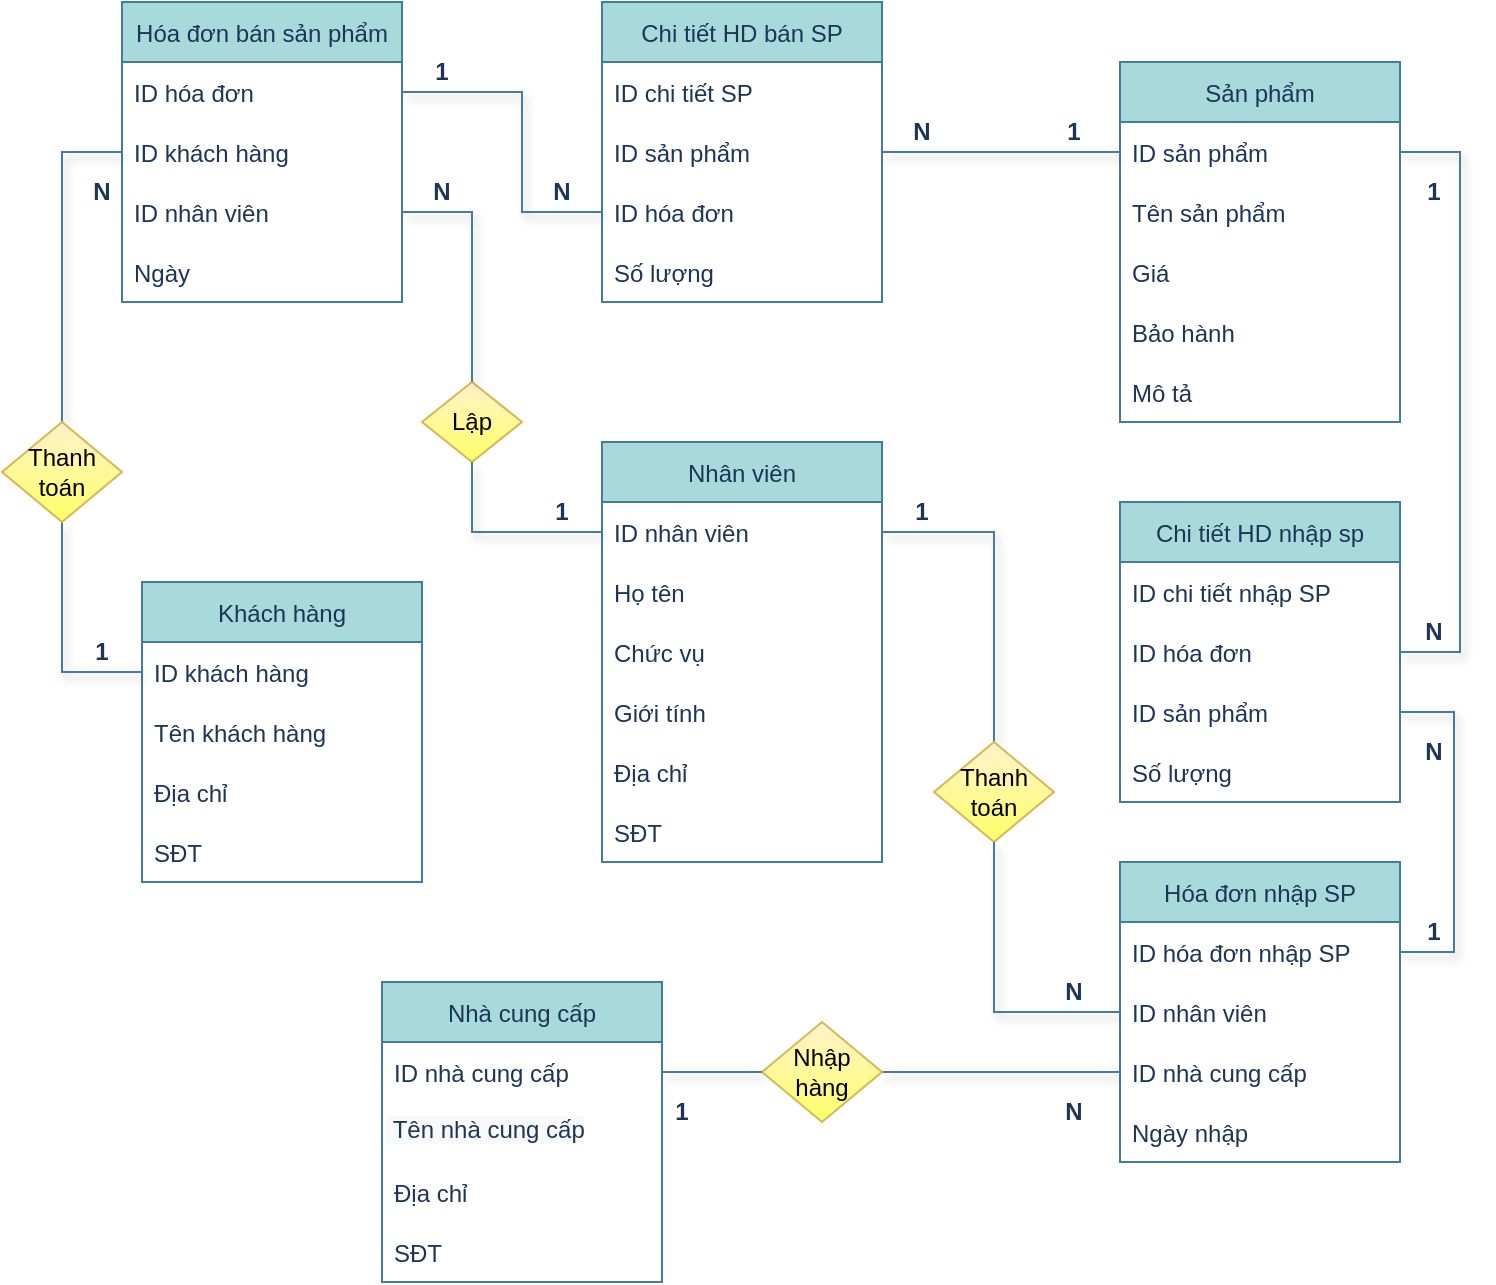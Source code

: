 <mxfile version="16.2.4" type="github">
  <diagram id="dGMib69D_cBfETXL7jhn" name="Page-1">
    <mxGraphModel dx="1038" dy="513" grid="1" gridSize="10" guides="1" tooltips="1" connect="1" arrows="1" fold="1" page="1" pageScale="1" pageWidth="827" pageHeight="1169" background="#FFFFFF" math="0" shadow="0">
      <root>
        <mxCell id="0" />
        <mxCell id="1" parent="0" />
        <mxCell id="uv5CzfROaBmRkuvhpo79-32" value="Hóa đơn bán sản phẩm" style="swimlane;fontStyle=0;childLayout=stackLayout;horizontal=1;startSize=30;horizontalStack=0;resizeParent=1;resizeParentMax=0;resizeLast=0;collapsible=1;marginBottom=0;fillColor=#A8DADC;strokeColor=#457B9D;fontColor=#1D3557;" parent="1" vertex="1">
          <mxGeometry x="94" y="20" width="140" height="150" as="geometry">
            <mxRectangle x="40" y="40" width="140" height="30" as="alternateBounds" />
          </mxGeometry>
        </mxCell>
        <mxCell id="uv5CzfROaBmRkuvhpo79-33" value="ID hóa đơn" style="text;strokeColor=none;fillColor=none;align=left;verticalAlign=middle;spacingLeft=4;spacingRight=4;overflow=hidden;points=[[0,0.5],[1,0.5]];portConstraint=eastwest;rotatable=0;fontColor=#1D3557;" parent="uv5CzfROaBmRkuvhpo79-32" vertex="1">
          <mxGeometry y="30" width="140" height="30" as="geometry" />
        </mxCell>
        <mxCell id="uv5CzfROaBmRkuvhpo79-35" value="ID khách hàng" style="text;strokeColor=none;fillColor=none;align=left;verticalAlign=middle;spacingLeft=4;spacingRight=4;overflow=hidden;points=[[0,0.5],[1,0.5]];portConstraint=eastwest;rotatable=0;fontColor=#1D3557;" parent="uv5CzfROaBmRkuvhpo79-32" vertex="1">
          <mxGeometry y="60" width="140" height="30" as="geometry" />
        </mxCell>
        <mxCell id="uv5CzfROaBmRkuvhpo79-34" value="ID nhân viên" style="text;strokeColor=none;fillColor=none;align=left;verticalAlign=middle;spacingLeft=4;spacingRight=4;overflow=hidden;points=[[0,0.5],[1,0.5]];portConstraint=eastwest;rotatable=0;fontColor=#1D3557;" parent="uv5CzfROaBmRkuvhpo79-32" vertex="1">
          <mxGeometry y="90" width="140" height="30" as="geometry" />
        </mxCell>
        <mxCell id="uv5CzfROaBmRkuvhpo79-85" value="Ngày" style="text;strokeColor=none;fillColor=none;align=left;verticalAlign=middle;spacingLeft=4;spacingRight=4;overflow=hidden;points=[[0,0.5],[1,0.5]];portConstraint=eastwest;rotatable=0;fontColor=#1D3557;" parent="uv5CzfROaBmRkuvhpo79-32" vertex="1">
          <mxGeometry y="120" width="140" height="30" as="geometry" />
        </mxCell>
        <mxCell id="uv5CzfROaBmRkuvhpo79-40" value="Hóa đơn nhập SP" style="swimlane;fontStyle=0;childLayout=stackLayout;horizontal=1;startSize=30;horizontalStack=0;resizeParent=1;resizeParentMax=0;resizeLast=0;collapsible=1;marginBottom=0;fillColor=#A8DADC;strokeColor=#457B9D;fontColor=#1D3557;" parent="1" vertex="1">
          <mxGeometry x="593" y="450" width="140" height="150" as="geometry">
            <mxRectangle x="610" y="600" width="170" height="30" as="alternateBounds" />
          </mxGeometry>
        </mxCell>
        <mxCell id="uv5CzfROaBmRkuvhpo79-41" value="ID hóa đơn nhập SP" style="text;strokeColor=none;fillColor=none;align=left;verticalAlign=middle;spacingLeft=4;spacingRight=4;overflow=hidden;points=[[0,0.5],[1,0.5]];portConstraint=eastwest;rotatable=0;fontColor=#1D3557;" parent="uv5CzfROaBmRkuvhpo79-40" vertex="1">
          <mxGeometry y="30" width="140" height="30" as="geometry" />
        </mxCell>
        <mxCell id="uv5CzfROaBmRkuvhpo79-42" value="ID nhân viên" style="text;strokeColor=none;fillColor=none;align=left;verticalAlign=middle;spacingLeft=4;spacingRight=4;overflow=hidden;points=[[0,0.5],[1,0.5]];portConstraint=eastwest;rotatable=0;fontColor=#1D3557;" parent="uv5CzfROaBmRkuvhpo79-40" vertex="1">
          <mxGeometry y="60" width="140" height="30" as="geometry" />
        </mxCell>
        <mxCell id="L0eSTbh8aa3jM8EI-2dH-5" value="ID nhà cung cấp" style="text;strokeColor=none;fillColor=none;align=left;verticalAlign=middle;spacingLeft=4;spacingRight=4;overflow=hidden;points=[[0,0.5],[1,0.5]];portConstraint=eastwest;rotatable=0;fontColor=#1D3557;" parent="uv5CzfROaBmRkuvhpo79-40" vertex="1">
          <mxGeometry y="90" width="140" height="30" as="geometry" />
        </mxCell>
        <mxCell id="uv5CzfROaBmRkuvhpo79-43" value="Ngày nhập" style="text;strokeColor=none;fillColor=none;align=left;verticalAlign=middle;spacingLeft=4;spacingRight=4;overflow=hidden;points=[[0,0.5],[1,0.5]];portConstraint=eastwest;rotatable=0;fontColor=#1D3557;" parent="uv5CzfROaBmRkuvhpo79-40" vertex="1">
          <mxGeometry y="120" width="140" height="30" as="geometry" />
        </mxCell>
        <mxCell id="uv5CzfROaBmRkuvhpo79-44" value="Chi tiết HD bán SP" style="swimlane;fontStyle=0;childLayout=stackLayout;horizontal=1;startSize=30;horizontalStack=0;resizeParent=1;resizeParentMax=0;resizeLast=0;collapsible=1;marginBottom=0;fillColor=#A8DADC;strokeColor=#457B9D;fontColor=#1D3557;" parent="1" vertex="1">
          <mxGeometry x="334" y="20" width="140" height="150" as="geometry">
            <mxRectangle x="390" y="30" width="140" height="50" as="alternateBounds" />
          </mxGeometry>
        </mxCell>
        <mxCell id="uv5CzfROaBmRkuvhpo79-45" value="ID chi tiết SP" style="text;strokeColor=none;fillColor=none;align=left;verticalAlign=middle;spacingLeft=4;spacingRight=4;overflow=hidden;points=[[0,0.5],[1,0.5]];portConstraint=eastwest;rotatable=0;fontColor=#1D3557;" parent="uv5CzfROaBmRkuvhpo79-44" vertex="1">
          <mxGeometry y="30" width="140" height="30" as="geometry" />
        </mxCell>
        <mxCell id="uv5CzfROaBmRkuvhpo79-46" value="ID sản phẩm" style="text;strokeColor=none;fillColor=none;align=left;verticalAlign=middle;spacingLeft=4;spacingRight=4;overflow=hidden;points=[[0,0.5],[1,0.5]];portConstraint=eastwest;rotatable=0;fontColor=#1D3557;" parent="uv5CzfROaBmRkuvhpo79-44" vertex="1">
          <mxGeometry y="60" width="140" height="30" as="geometry" />
        </mxCell>
        <mxCell id="L0eSTbh8aa3jM8EI-2dH-1" value="ID hóa đơn" style="text;strokeColor=none;fillColor=none;align=left;verticalAlign=middle;spacingLeft=4;spacingRight=4;overflow=hidden;points=[[0,0.5],[1,0.5]];portConstraint=eastwest;rotatable=0;fontColor=#1D3557;" parent="uv5CzfROaBmRkuvhpo79-44" vertex="1">
          <mxGeometry y="90" width="140" height="30" as="geometry" />
        </mxCell>
        <mxCell id="uv5CzfROaBmRkuvhpo79-47" value="Số lượng" style="text;strokeColor=none;fillColor=none;align=left;verticalAlign=middle;spacingLeft=4;spacingRight=4;overflow=hidden;points=[[0,0.5],[1,0.5]];portConstraint=eastwest;rotatable=0;fontColor=#1D3557;" parent="uv5CzfROaBmRkuvhpo79-44" vertex="1">
          <mxGeometry y="120" width="140" height="30" as="geometry" />
        </mxCell>
        <mxCell id="uv5CzfROaBmRkuvhpo79-64" value="Nhân viên" style="swimlane;fontStyle=0;childLayout=stackLayout;horizontal=1;startSize=30;horizontalStack=0;resizeParent=1;resizeParentMax=0;resizeLast=0;collapsible=1;marginBottom=0;fillColor=#A8DADC;strokeColor=#457B9D;fontColor=#1D3557;" parent="1" vertex="1">
          <mxGeometry x="334" y="240" width="140" height="210" as="geometry">
            <mxRectangle x="50" y="910" width="90" height="30" as="alternateBounds" />
          </mxGeometry>
        </mxCell>
        <mxCell id="uv5CzfROaBmRkuvhpo79-65" value="ID nhân viên " style="text;strokeColor=none;fillColor=none;align=left;verticalAlign=middle;spacingLeft=4;spacingRight=4;overflow=hidden;points=[[0,0.5],[1,0.5]];portConstraint=eastwest;rotatable=0;fontColor=#1D3557;" parent="uv5CzfROaBmRkuvhpo79-64" vertex="1">
          <mxGeometry y="30" width="140" height="30" as="geometry" />
        </mxCell>
        <mxCell id="uv5CzfROaBmRkuvhpo79-89" value="Họ tên" style="text;strokeColor=none;fillColor=none;align=left;verticalAlign=middle;spacingLeft=4;spacingRight=4;overflow=hidden;points=[[0,0.5],[1,0.5]];portConstraint=eastwest;rotatable=0;fontColor=#1D3557;" parent="uv5CzfROaBmRkuvhpo79-64" vertex="1">
          <mxGeometry y="60" width="140" height="30" as="geometry" />
        </mxCell>
        <mxCell id="uv5CzfROaBmRkuvhpo79-87" value="Chức vụ" style="text;strokeColor=none;fillColor=none;align=left;verticalAlign=middle;spacingLeft=4;spacingRight=4;overflow=hidden;points=[[0,0.5],[1,0.5]];portConstraint=eastwest;rotatable=0;fontColor=#1D3557;" parent="uv5CzfROaBmRkuvhpo79-64" vertex="1">
          <mxGeometry y="90" width="140" height="30" as="geometry" />
        </mxCell>
        <mxCell id="uv5CzfROaBmRkuvhpo79-88" value="Giới tính" style="text;strokeColor=none;fillColor=none;align=left;verticalAlign=middle;spacingLeft=4;spacingRight=4;overflow=hidden;points=[[0,0.5],[1,0.5]];portConstraint=eastwest;rotatable=0;fontColor=#1D3557;" parent="uv5CzfROaBmRkuvhpo79-64" vertex="1">
          <mxGeometry y="120" width="140" height="30" as="geometry" />
        </mxCell>
        <mxCell id="uv5CzfROaBmRkuvhpo79-66" value="Địa chỉ" style="text;strokeColor=none;fillColor=none;align=left;verticalAlign=middle;spacingLeft=4;spacingRight=4;overflow=hidden;points=[[0,0.5],[1,0.5]];portConstraint=eastwest;rotatable=0;fontColor=#1D3557;" parent="uv5CzfROaBmRkuvhpo79-64" vertex="1">
          <mxGeometry y="150" width="140" height="30" as="geometry" />
        </mxCell>
        <mxCell id="uv5CzfROaBmRkuvhpo79-67" value="SĐT" style="text;strokeColor=none;fillColor=none;align=left;verticalAlign=middle;spacingLeft=4;spacingRight=4;overflow=hidden;points=[[0,0.5],[1,0.5]];portConstraint=eastwest;rotatable=0;fontColor=#1D3557;" parent="uv5CzfROaBmRkuvhpo79-64" vertex="1">
          <mxGeometry y="180" width="140" height="30" as="geometry" />
        </mxCell>
        <mxCell id="uv5CzfROaBmRkuvhpo79-90" value="Sản phẩm" style="swimlane;fontStyle=0;childLayout=stackLayout;horizontal=1;startSize=30;horizontalStack=0;resizeParent=1;resizeParentMax=0;resizeLast=0;collapsible=1;marginBottom=0;fillColor=#A8DADC;strokeColor=#457B9D;fontColor=#1D3557;" parent="1" vertex="1">
          <mxGeometry x="593" y="50" width="140" height="180" as="geometry">
            <mxRectangle x="460" y="350" width="90" height="30" as="alternateBounds" />
          </mxGeometry>
        </mxCell>
        <mxCell id="uv5CzfROaBmRkuvhpo79-91" value="ID sản phẩm" style="text;strokeColor=none;fillColor=none;align=left;verticalAlign=middle;spacingLeft=4;spacingRight=4;overflow=hidden;points=[[0,0.5],[1,0.5]];portConstraint=eastwest;rotatable=0;fontColor=#1D3557;" parent="uv5CzfROaBmRkuvhpo79-90" vertex="1">
          <mxGeometry y="30" width="140" height="30" as="geometry" />
        </mxCell>
        <mxCell id="uv5CzfROaBmRkuvhpo79-92" value="Tên sản phẩm   " style="text;strokeColor=none;fillColor=none;align=left;verticalAlign=middle;spacingLeft=4;spacingRight=4;overflow=hidden;points=[[0,0.5],[1,0.5]];portConstraint=eastwest;rotatable=0;fontColor=#1D3557;" parent="uv5CzfROaBmRkuvhpo79-90" vertex="1">
          <mxGeometry y="60" width="140" height="30" as="geometry" />
        </mxCell>
        <mxCell id="L0eSTbh8aa3jM8EI-2dH-3" value="Giá" style="text;strokeColor=none;fillColor=none;align=left;verticalAlign=middle;spacingLeft=4;spacingRight=4;overflow=hidden;points=[[0,0.5],[1,0.5]];portConstraint=eastwest;rotatable=0;fontColor=#1D3557;" parent="uv5CzfROaBmRkuvhpo79-90" vertex="1">
          <mxGeometry y="90" width="140" height="30" as="geometry" />
        </mxCell>
        <mxCell id="uv5CzfROaBmRkuvhpo79-93" value="Bảo hành" style="text;strokeColor=none;fillColor=none;align=left;verticalAlign=middle;spacingLeft=4;spacingRight=4;overflow=hidden;points=[[0,0.5],[1,0.5]];portConstraint=eastwest;rotatable=0;fontColor=#1D3557;" parent="uv5CzfROaBmRkuvhpo79-90" vertex="1">
          <mxGeometry y="120" width="140" height="30" as="geometry" />
        </mxCell>
        <mxCell id="L0eSTbh8aa3jM8EI-2dH-4" value="Mô tả" style="text;strokeColor=none;fillColor=none;align=left;verticalAlign=middle;spacingLeft=4;spacingRight=4;overflow=hidden;points=[[0,0.5],[1,0.5]];portConstraint=eastwest;rotatable=0;fontColor=#1D3557;" parent="uv5CzfROaBmRkuvhpo79-90" vertex="1">
          <mxGeometry y="150" width="140" height="30" as="geometry" />
        </mxCell>
        <mxCell id="uv5CzfROaBmRkuvhpo79-140" value="Khách hàng" style="swimlane;fontStyle=0;childLayout=stackLayout;horizontal=1;startSize=30;horizontalStack=0;resizeParent=1;resizeParentMax=0;resizeLast=0;collapsible=1;marginBottom=0;fillColor=#A8DADC;strokeColor=#457B9D;fontColor=#1D3557;" parent="1" vertex="1">
          <mxGeometry x="104" y="310" width="140" height="150" as="geometry">
            <mxRectangle x="210" y="305" width="100" height="30" as="alternateBounds" />
          </mxGeometry>
        </mxCell>
        <mxCell id="uv5CzfROaBmRkuvhpo79-141" value="ID khách hàng" style="text;strokeColor=none;fillColor=none;align=left;verticalAlign=middle;spacingLeft=4;spacingRight=4;overflow=hidden;points=[[0,0.5],[1,0.5]];portConstraint=eastwest;rotatable=0;startSize=30;fontColor=#1D3557;" parent="uv5CzfROaBmRkuvhpo79-140" vertex="1">
          <mxGeometry y="30" width="140" height="30" as="geometry" />
        </mxCell>
        <mxCell id="uv5CzfROaBmRkuvhpo79-144" value="Tên khách hàng" style="text;strokeColor=none;fillColor=none;align=left;verticalAlign=middle;spacingLeft=4;spacingRight=4;overflow=hidden;points=[[0,0.5],[1,0.5]];portConstraint=eastwest;rotatable=0;startSize=30;fontColor=#1D3557;" parent="uv5CzfROaBmRkuvhpo79-140" vertex="1">
          <mxGeometry y="60" width="140" height="30" as="geometry" />
        </mxCell>
        <mxCell id="uv5CzfROaBmRkuvhpo79-142" value="Địa chỉ" style="text;strokeColor=none;fillColor=none;align=left;verticalAlign=middle;spacingLeft=4;spacingRight=4;overflow=hidden;points=[[0,0.5],[1,0.5]];portConstraint=eastwest;rotatable=0;startSize=30;fontColor=#1D3557;" parent="uv5CzfROaBmRkuvhpo79-140" vertex="1">
          <mxGeometry y="90" width="140" height="30" as="geometry" />
        </mxCell>
        <mxCell id="uv5CzfROaBmRkuvhpo79-143" value="SĐT" style="text;strokeColor=none;fillColor=none;align=left;verticalAlign=middle;spacingLeft=4;spacingRight=4;overflow=hidden;points=[[0,0.5],[1,0.5]];portConstraint=eastwest;rotatable=0;startSize=30;fontColor=#1D3557;" parent="uv5CzfROaBmRkuvhpo79-140" vertex="1">
          <mxGeometry y="120" width="140" height="30" as="geometry" />
        </mxCell>
        <mxCell id="uv5CzfROaBmRkuvhpo79-146" value="Nhà cung cấp" style="swimlane;fontStyle=0;childLayout=stackLayout;horizontal=1;startSize=30;horizontalStack=0;resizeParent=1;resizeParentMax=0;resizeLast=0;collapsible=1;marginBottom=0;fillColor=#A8DADC;strokeColor=#457B9D;fontColor=#1D3557;" parent="1" vertex="1">
          <mxGeometry x="224" y="510" width="140" height="150" as="geometry">
            <mxRectangle x="570" y="40" width="110" height="30" as="alternateBounds" />
          </mxGeometry>
        </mxCell>
        <mxCell id="uv5CzfROaBmRkuvhpo79-147" value="ID nhà cung cấp" style="text;strokeColor=none;fillColor=none;align=left;verticalAlign=middle;spacingLeft=4;spacingRight=4;overflow=hidden;points=[[0,0.5],[1,0.5]];portConstraint=eastwest;rotatable=0;startSize=30;fontColor=#1D3557;" parent="uv5CzfROaBmRkuvhpo79-146" vertex="1">
          <mxGeometry y="30" width="140" height="30" as="geometry" />
        </mxCell>
        <mxCell id="L0eSTbh8aa3jM8EI-2dH-2" value="&lt;span style=&quot;color: rgb(29 , 53 , 87) ; font-family: &amp;#34;helvetica&amp;#34; ; font-size: 12px ; font-style: normal ; font-weight: 400 ; letter-spacing: normal ; text-align: left ; text-indent: 0px ; text-transform: none ; word-spacing: 0px ; background-color: rgb(248 , 249 , 250) ; display: inline ; float: none&quot;&gt;&amp;nbsp;Tên nhà cung cấp&lt;/span&gt;" style="text;whiteSpace=wrap;html=1;" parent="uv5CzfROaBmRkuvhpo79-146" vertex="1">
          <mxGeometry y="60" width="140" height="30" as="geometry" />
        </mxCell>
        <mxCell id="uv5CzfROaBmRkuvhpo79-148" value="Địa chỉ" style="text;strokeColor=none;fillColor=none;align=left;verticalAlign=middle;spacingLeft=4;spacingRight=4;overflow=hidden;points=[[0,0.5],[1,0.5]];portConstraint=eastwest;rotatable=0;startSize=30;fontColor=#1D3557;" parent="uv5CzfROaBmRkuvhpo79-146" vertex="1">
          <mxGeometry y="90" width="140" height="30" as="geometry" />
        </mxCell>
        <mxCell id="uv5CzfROaBmRkuvhpo79-149" value="SĐT" style="text;strokeColor=none;fillColor=none;align=left;verticalAlign=middle;spacingLeft=4;spacingRight=4;overflow=hidden;points=[[0,0.5],[1,0.5]];portConstraint=eastwest;rotatable=0;startSize=30;fontColor=#1D3557;" parent="uv5CzfROaBmRkuvhpo79-146" vertex="1">
          <mxGeometry y="120" width="140" height="30" as="geometry" />
        </mxCell>
        <mxCell id="pMQHemcvJotVO2MOoGLu-8" value="" style="endArrow=none;html=1;rounded=0;shadow=1;labelBackgroundColor=#F1FAEE;strokeColor=#457B9D;fontColor=#1D3557;entryX=0;entryY=0.5;entryDx=0;entryDy=0;exitX=0.5;exitY=0;exitDx=0;exitDy=0;" parent="1" source="pMQHemcvJotVO2MOoGLu-76" target="uv5CzfROaBmRkuvhpo79-35" edge="1">
          <mxGeometry width="50" height="50" relative="1" as="geometry">
            <mxPoint x="234" y="100" as="sourcePoint" />
            <mxPoint x="414" y="130" as="targetPoint" />
            <Array as="points">
              <mxPoint x="64" y="95" />
            </Array>
          </mxGeometry>
        </mxCell>
        <mxCell id="pMQHemcvJotVO2MOoGLu-9" value="" style="endArrow=none;html=1;rounded=0;shadow=1;entryX=0.5;entryY=1;entryDx=0;entryDy=0;labelBackgroundColor=#F1FAEE;strokeColor=#457B9D;fontColor=#1D3557;exitX=0;exitY=0.5;exitDx=0;exitDy=0;" parent="1" source="uv5CzfROaBmRkuvhpo79-141" target="pMQHemcvJotVO2MOoGLu-76" edge="1">
          <mxGeometry width="50" height="50" relative="1" as="geometry">
            <mxPoint x="204" y="95" as="sourcePoint" />
            <mxPoint x="534" y="45" as="targetPoint" />
            <Array as="points">
              <mxPoint x="64" y="355" />
            </Array>
          </mxGeometry>
        </mxCell>
        <mxCell id="pMQHemcvJotVO2MOoGLu-10" value="Lập" style="rhombus;whiteSpace=wrap;html=1;fillColor=#fff2cc;strokeColor=#d6b656;gradientColor=#FFFF66;" parent="1" vertex="1">
          <mxGeometry x="244" y="210" width="50" height="40" as="geometry" />
        </mxCell>
        <mxCell id="pMQHemcvJotVO2MOoGLu-11" value="" style="endArrow=none;html=1;rounded=0;shadow=1;exitX=0.5;exitY=0;exitDx=0;exitDy=0;labelBackgroundColor=#F1FAEE;strokeColor=#457B9D;fontColor=#1D3557;entryX=1;entryY=0.5;entryDx=0;entryDy=0;" parent="1" source="pMQHemcvJotVO2MOoGLu-10" target="uv5CzfROaBmRkuvhpo79-34" edge="1">
          <mxGeometry width="50" height="50" relative="1" as="geometry">
            <mxPoint x="404" y="310" as="sourcePoint" />
            <mxPoint x="104" y="410" as="targetPoint" />
            <Array as="points">
              <mxPoint x="269" y="125" />
            </Array>
          </mxGeometry>
        </mxCell>
        <mxCell id="pMQHemcvJotVO2MOoGLu-12" value="" style="endArrow=none;html=1;rounded=0;shadow=1;entryX=0.5;entryY=1;entryDx=0;entryDy=0;exitX=0;exitY=0.5;exitDx=0;exitDy=0;labelBackgroundColor=#F1FAEE;strokeColor=#457B9D;fontColor=#1D3557;" parent="1" source="uv5CzfROaBmRkuvhpo79-65" target="pMQHemcvJotVO2MOoGLu-10" edge="1">
          <mxGeometry width="50" height="50" relative="1" as="geometry">
            <mxPoint x="89" y="730" as="sourcePoint" />
            <mxPoint x="464" y="620" as="targetPoint" />
            <Array as="points">
              <mxPoint x="269" y="285" />
            </Array>
          </mxGeometry>
        </mxCell>
        <mxCell id="pMQHemcvJotVO2MOoGLu-22" value="" style="endArrow=none;html=1;rounded=0;shadow=1;startSize=50;labelBackgroundColor=#F1FAEE;strokeColor=#457B9D;fontColor=#1D3557;exitX=1;exitY=0.5;exitDx=0;exitDy=0;entryX=0;entryY=0.5;entryDx=0;entryDy=0;startArrow=none;" parent="1" source="L0eSTbh8aa3jM8EI-2dH-13" target="L0eSTbh8aa3jM8EI-2dH-5" edge="1">
          <mxGeometry width="50" height="50" relative="1" as="geometry">
            <mxPoint x="674" y="370" as="sourcePoint" />
            <mxPoint x="584" y="370" as="targetPoint" />
            <Array as="points" />
          </mxGeometry>
        </mxCell>
        <mxCell id="pMQHemcvJotVO2MOoGLu-39" value="" style="endArrow=none;html=1;rounded=0;shadow=1;labelBackgroundColor=#F1FAEE;strokeColor=#457B9D;fontColor=#1D3557;exitX=1;exitY=0.5;exitDx=0;exitDy=0;entryX=1;entryY=0.5;entryDx=0;entryDy=0;" parent="1" source="uv5CzfROaBmRkuvhpo79-41" target="L0eSTbh8aa3jM8EI-2dH-25" edge="1">
          <mxGeometry width="50" height="50" relative="1" as="geometry">
            <mxPoint x="503" y="545" as="sourcePoint" />
            <mxPoint x="443" y="230" as="targetPoint" />
            <Array as="points">
              <mxPoint x="760" y="495" />
              <mxPoint x="760" y="375" />
            </Array>
          </mxGeometry>
        </mxCell>
        <mxCell id="pMQHemcvJotVO2MOoGLu-76" value="Thanh toán" style="rhombus;whiteSpace=wrap;html=1;fillColor=#fff2cc;strokeColor=#d6b656;gradientColor=#FFFF66;" parent="1" vertex="1">
          <mxGeometry x="34" y="230" width="60" height="50" as="geometry" />
        </mxCell>
        <mxCell id="pMQHemcvJotVO2MOoGLu-105" value="1" style="text;html=1;strokeColor=none;fillColor=none;align=center;verticalAlign=middle;whiteSpace=wrap;rounded=0;fontColor=#1D3557;fontStyle=1" parent="1" vertex="1">
          <mxGeometry x="224" y="40" width="60" height="30" as="geometry" />
        </mxCell>
        <mxCell id="pMQHemcvJotVO2MOoGLu-106" value="N" style="text;html=1;strokeColor=none;fillColor=none;align=center;verticalAlign=middle;whiteSpace=wrap;rounded=0;fontColor=#1D3557;fontStyle=1" parent="1" vertex="1">
          <mxGeometry x="284" y="100" width="60" height="30" as="geometry" />
        </mxCell>
        <mxCell id="pMQHemcvJotVO2MOoGLu-1" value="" style="endArrow=none;html=1;rounded=0;entryX=0;entryY=0.5;entryDx=0;entryDy=0;exitX=1;exitY=0.5;exitDx=0;exitDy=0;shadow=1;labelBackgroundColor=#F1FAEE;strokeColor=#457B9D;fontColor=#1D3557;" parent="1" source="uv5CzfROaBmRkuvhpo79-33" target="L0eSTbh8aa3jM8EI-2dH-1" edge="1">
          <mxGeometry width="50" height="50" relative="1" as="geometry">
            <mxPoint x="404" y="150" as="sourcePoint" />
            <mxPoint x="184" y="187.5" as="targetPoint" />
            <Array as="points">
              <mxPoint x="294" y="65" />
              <mxPoint x="294" y="125" />
            </Array>
          </mxGeometry>
        </mxCell>
        <mxCell id="L0eSTbh8aa3jM8EI-2dH-10" value="" style="endArrow=none;html=1;rounded=0;entryX=0;entryY=0.5;entryDx=0;entryDy=0;exitX=1;exitY=0.5;exitDx=0;exitDy=0;shadow=1;labelBackgroundColor=#F1FAEE;strokeColor=#457B9D;fontColor=#1D3557;" parent="1" source="uv5CzfROaBmRkuvhpo79-46" target="uv5CzfROaBmRkuvhpo79-91" edge="1">
          <mxGeometry width="50" height="50" relative="1" as="geometry">
            <mxPoint x="414" y="125" as="sourcePoint" />
            <mxPoint x="524" y="165" as="targetPoint" />
            <Array as="points" />
          </mxGeometry>
        </mxCell>
        <mxCell id="L0eSTbh8aa3jM8EI-2dH-18" value="1" style="text;html=1;strokeColor=none;fillColor=none;align=center;verticalAlign=middle;whiteSpace=wrap;rounded=0;fontColor=#1D3557;fontStyle=1" parent="1" vertex="1">
          <mxGeometry x="540" y="70" width="60" height="30" as="geometry" />
        </mxCell>
        <mxCell id="L0eSTbh8aa3jM8EI-2dH-13" value="Nhập hàng" style="rhombus;whiteSpace=wrap;html=1;fillColor=#fff2cc;strokeColor=#d6b656;gradientColor=#FFFF66;" parent="1" vertex="1">
          <mxGeometry x="414" y="530" width="60" height="50" as="geometry" />
        </mxCell>
        <mxCell id="L0eSTbh8aa3jM8EI-2dH-22" value="" style="endArrow=none;html=1;rounded=0;shadow=1;startSize=50;labelBackgroundColor=#F1FAEE;strokeColor=#457B9D;fontColor=#1D3557;exitX=1;exitY=0.5;exitDx=0;exitDy=0;entryX=0;entryY=0.5;entryDx=0;entryDy=0;" parent="1" source="uv5CzfROaBmRkuvhpo79-147" target="L0eSTbh8aa3jM8EI-2dH-13" edge="1">
          <mxGeometry width="50" height="50" relative="1" as="geometry">
            <mxPoint x="564" y="515" as="sourcePoint" />
            <mxPoint x="564" y="385" as="targetPoint" />
            <Array as="points" />
          </mxGeometry>
        </mxCell>
        <mxCell id="L0eSTbh8aa3jM8EI-2dH-23" value="Chi tiết HD nhập sp" style="swimlane;fontStyle=0;childLayout=stackLayout;horizontal=1;startSize=30;horizontalStack=0;resizeParent=1;resizeParentMax=0;resizeLast=0;collapsible=1;marginBottom=0;fillColor=#A8DADC;strokeColor=#457B9D;fontColor=#1D3557;" parent="1" vertex="1">
          <mxGeometry x="593" y="270" width="140" height="150" as="geometry">
            <mxRectangle x="390" y="30" width="140" height="50" as="alternateBounds" />
          </mxGeometry>
        </mxCell>
        <mxCell id="L0eSTbh8aa3jM8EI-2dH-24" value="ID chi tiết nhập SP" style="text;strokeColor=none;fillColor=none;align=left;verticalAlign=middle;spacingLeft=4;spacingRight=4;overflow=hidden;points=[[0,0.5],[1,0.5]];portConstraint=eastwest;rotatable=0;fontColor=#1D3557;" parent="L0eSTbh8aa3jM8EI-2dH-23" vertex="1">
          <mxGeometry y="30" width="140" height="30" as="geometry" />
        </mxCell>
        <mxCell id="L0eSTbh8aa3jM8EI-2dH-26" value="ID hóa đơn" style="text;strokeColor=none;fillColor=none;align=left;verticalAlign=middle;spacingLeft=4;spacingRight=4;overflow=hidden;points=[[0,0.5],[1,0.5]];portConstraint=eastwest;rotatable=0;fontColor=#1D3557;" parent="L0eSTbh8aa3jM8EI-2dH-23" vertex="1">
          <mxGeometry y="60" width="140" height="30" as="geometry" />
        </mxCell>
        <mxCell id="L0eSTbh8aa3jM8EI-2dH-25" value="ID sản phẩm" style="text;strokeColor=none;fillColor=none;align=left;verticalAlign=middle;spacingLeft=4;spacingRight=4;overflow=hidden;points=[[0,0.5],[1,0.5]];portConstraint=eastwest;rotatable=0;fontColor=#1D3557;" parent="L0eSTbh8aa3jM8EI-2dH-23" vertex="1">
          <mxGeometry y="90" width="140" height="30" as="geometry" />
        </mxCell>
        <mxCell id="L0eSTbh8aa3jM8EI-2dH-27" value="Số lượng" style="text;strokeColor=none;fillColor=none;align=left;verticalAlign=middle;spacingLeft=4;spacingRight=4;overflow=hidden;points=[[0,0.5],[1,0.5]];portConstraint=eastwest;rotatable=0;fontColor=#1D3557;" parent="L0eSTbh8aa3jM8EI-2dH-23" vertex="1">
          <mxGeometry y="120" width="140" height="30" as="geometry" />
        </mxCell>
        <mxCell id="L0eSTbh8aa3jM8EI-2dH-28" value="" style="endArrow=none;html=1;rounded=0;shadow=1;labelBackgroundColor=#F1FAEE;strokeColor=#457B9D;fontColor=#1D3557;exitX=1;exitY=0.5;exitDx=0;exitDy=0;entryX=1;entryY=0.5;entryDx=0;entryDy=0;" parent="1" source="uv5CzfROaBmRkuvhpo79-91" edge="1" target="L0eSTbh8aa3jM8EI-2dH-26">
          <mxGeometry width="50" height="50" relative="1" as="geometry">
            <mxPoint x="603" y="535" as="sourcePoint" />
            <mxPoint x="733" y="370" as="targetPoint" />
            <Array as="points">
              <mxPoint x="763" y="95" />
              <mxPoint x="763" y="345" />
            </Array>
          </mxGeometry>
        </mxCell>
        <mxCell id="L0eSTbh8aa3jM8EI-2dH-32" value="1" style="text;html=1;strokeColor=none;fillColor=none;align=center;verticalAlign=middle;whiteSpace=wrap;rounded=0;fontColor=#1D3557;fontStyle=1" parent="1" vertex="1">
          <mxGeometry x="284" y="260" width="60" height="30" as="geometry" />
        </mxCell>
        <mxCell id="L0eSTbh8aa3jM8EI-2dH-34" value="N" style="text;html=1;strokeColor=none;fillColor=none;align=center;verticalAlign=middle;whiteSpace=wrap;rounded=0;fontColor=#1D3557;fontStyle=1" parent="1" vertex="1">
          <mxGeometry x="464" y="70" width="60" height="30" as="geometry" />
        </mxCell>
        <mxCell id="L0eSTbh8aa3jM8EI-2dH-35" value="N" style="text;html=1;strokeColor=none;fillColor=none;align=center;verticalAlign=middle;whiteSpace=wrap;rounded=0;fontColor=#1D3557;fontStyle=1" parent="1" vertex="1">
          <mxGeometry x="224" y="100" width="60" height="30" as="geometry" />
        </mxCell>
        <mxCell id="L0eSTbh8aa3jM8EI-2dH-37" value="1" style="text;html=1;strokeColor=none;fillColor=none;align=center;verticalAlign=middle;whiteSpace=wrap;rounded=0;fontColor=#1D3557;fontStyle=1" parent="1" vertex="1">
          <mxGeometry x="54" y="330" width="60" height="30" as="geometry" />
        </mxCell>
        <mxCell id="L0eSTbh8aa3jM8EI-2dH-38" value="N" style="text;html=1;strokeColor=none;fillColor=none;align=center;verticalAlign=middle;whiteSpace=wrap;rounded=0;fontColor=#1D3557;fontStyle=1" parent="1" vertex="1">
          <mxGeometry x="54" y="100" width="60" height="30" as="geometry" />
        </mxCell>
        <mxCell id="L0eSTbh8aa3jM8EI-2dH-40" value="1" style="text;html=1;strokeColor=none;fillColor=none;align=center;verticalAlign=middle;whiteSpace=wrap;rounded=0;fontColor=#1D3557;fontStyle=1" parent="1" vertex="1">
          <mxGeometry x="344" y="560" width="60" height="30" as="geometry" />
        </mxCell>
        <mxCell id="L0eSTbh8aa3jM8EI-2dH-41" value="N" style="text;html=1;strokeColor=none;fillColor=none;align=center;verticalAlign=middle;whiteSpace=wrap;rounded=0;fontColor=#1D3557;fontStyle=1" parent="1" vertex="1">
          <mxGeometry x="540" y="560" width="60" height="30" as="geometry" />
        </mxCell>
        <mxCell id="L0eSTbh8aa3jM8EI-2dH-43" value="N" style="text;html=1;strokeColor=none;fillColor=none;align=center;verticalAlign=middle;whiteSpace=wrap;rounded=0;fontColor=#1D3557;fontStyle=1" parent="1" vertex="1">
          <mxGeometry x="720" y="380" width="60" height="30" as="geometry" />
        </mxCell>
        <mxCell id="L0eSTbh8aa3jM8EI-2dH-44" value="1" style="text;html=1;strokeColor=none;fillColor=none;align=center;verticalAlign=middle;whiteSpace=wrap;rounded=0;fontColor=#1D3557;fontStyle=1" parent="1" vertex="1">
          <mxGeometry x="720" y="470" width="60" height="30" as="geometry" />
        </mxCell>
        <mxCell id="L0eSTbh8aa3jM8EI-2dH-45" value="1" style="text;html=1;strokeColor=none;fillColor=none;align=center;verticalAlign=middle;whiteSpace=wrap;rounded=0;fontColor=#1D3557;fontStyle=1" parent="1" vertex="1">
          <mxGeometry x="720" y="100" width="60" height="30" as="geometry" />
        </mxCell>
        <mxCell id="L0eSTbh8aa3jM8EI-2dH-46" value="N" style="text;html=1;strokeColor=none;fillColor=none;align=center;verticalAlign=middle;whiteSpace=wrap;rounded=0;fontColor=#1D3557;fontStyle=1" parent="1" vertex="1">
          <mxGeometry x="720" y="320" width="60" height="30" as="geometry" />
        </mxCell>
        <mxCell id="pzUQrpyIVAUl3M3D1erd-3" value="" style="endArrow=none;html=1;rounded=0;shadow=1;entryX=1;entryY=0.5;entryDx=0;entryDy=0;exitX=0.5;exitY=0;exitDx=0;exitDy=0;labelBackgroundColor=#F1FAEE;strokeColor=#457B9D;fontColor=#1D3557;startArrow=none;" edge="1" parent="1" source="pzUQrpyIVAUl3M3D1erd-4" target="uv5CzfROaBmRkuvhpo79-65">
          <mxGeometry width="50" height="50" relative="1" as="geometry">
            <mxPoint x="575" y="380" as="sourcePoint" />
            <mxPoint x="510" y="345" as="targetPoint" />
            <Array as="points">
              <mxPoint x="530" y="285" />
            </Array>
          </mxGeometry>
        </mxCell>
        <mxCell id="pzUQrpyIVAUl3M3D1erd-4" value="Thanh toán" style="rhombus;whiteSpace=wrap;html=1;fillColor=#fff2cc;strokeColor=#d6b656;gradientColor=#FFFF66;" vertex="1" parent="1">
          <mxGeometry x="500" y="390" width="60" height="50" as="geometry" />
        </mxCell>
        <mxCell id="pzUQrpyIVAUl3M3D1erd-5" value="" style="endArrow=none;html=1;rounded=0;shadow=1;entryX=0.5;entryY=1;entryDx=0;entryDy=0;exitX=0;exitY=0.5;exitDx=0;exitDy=0;labelBackgroundColor=#F1FAEE;strokeColor=#457B9D;fontColor=#1D3557;" edge="1" parent="1" source="uv5CzfROaBmRkuvhpo79-42" target="pzUQrpyIVAUl3M3D1erd-4">
          <mxGeometry width="50" height="50" relative="1" as="geometry">
            <mxPoint x="593" y="525" as="sourcePoint" />
            <mxPoint x="474" y="285" as="targetPoint" />
            <Array as="points">
              <mxPoint x="530" y="525" />
            </Array>
          </mxGeometry>
        </mxCell>
        <mxCell id="pzUQrpyIVAUl3M3D1erd-6" value="1" style="text;html=1;strokeColor=none;fillColor=none;align=center;verticalAlign=middle;whiteSpace=wrap;rounded=0;fontColor=#1D3557;fontStyle=1" vertex="1" parent="1">
          <mxGeometry x="464" y="260" width="60" height="30" as="geometry" />
        </mxCell>
        <mxCell id="pzUQrpyIVAUl3M3D1erd-7" value="N" style="text;html=1;strokeColor=none;fillColor=none;align=center;verticalAlign=middle;whiteSpace=wrap;rounded=0;fontColor=#1D3557;fontStyle=1" vertex="1" parent="1">
          <mxGeometry x="540" y="500" width="60" height="30" as="geometry" />
        </mxCell>
      </root>
    </mxGraphModel>
  </diagram>
</mxfile>
